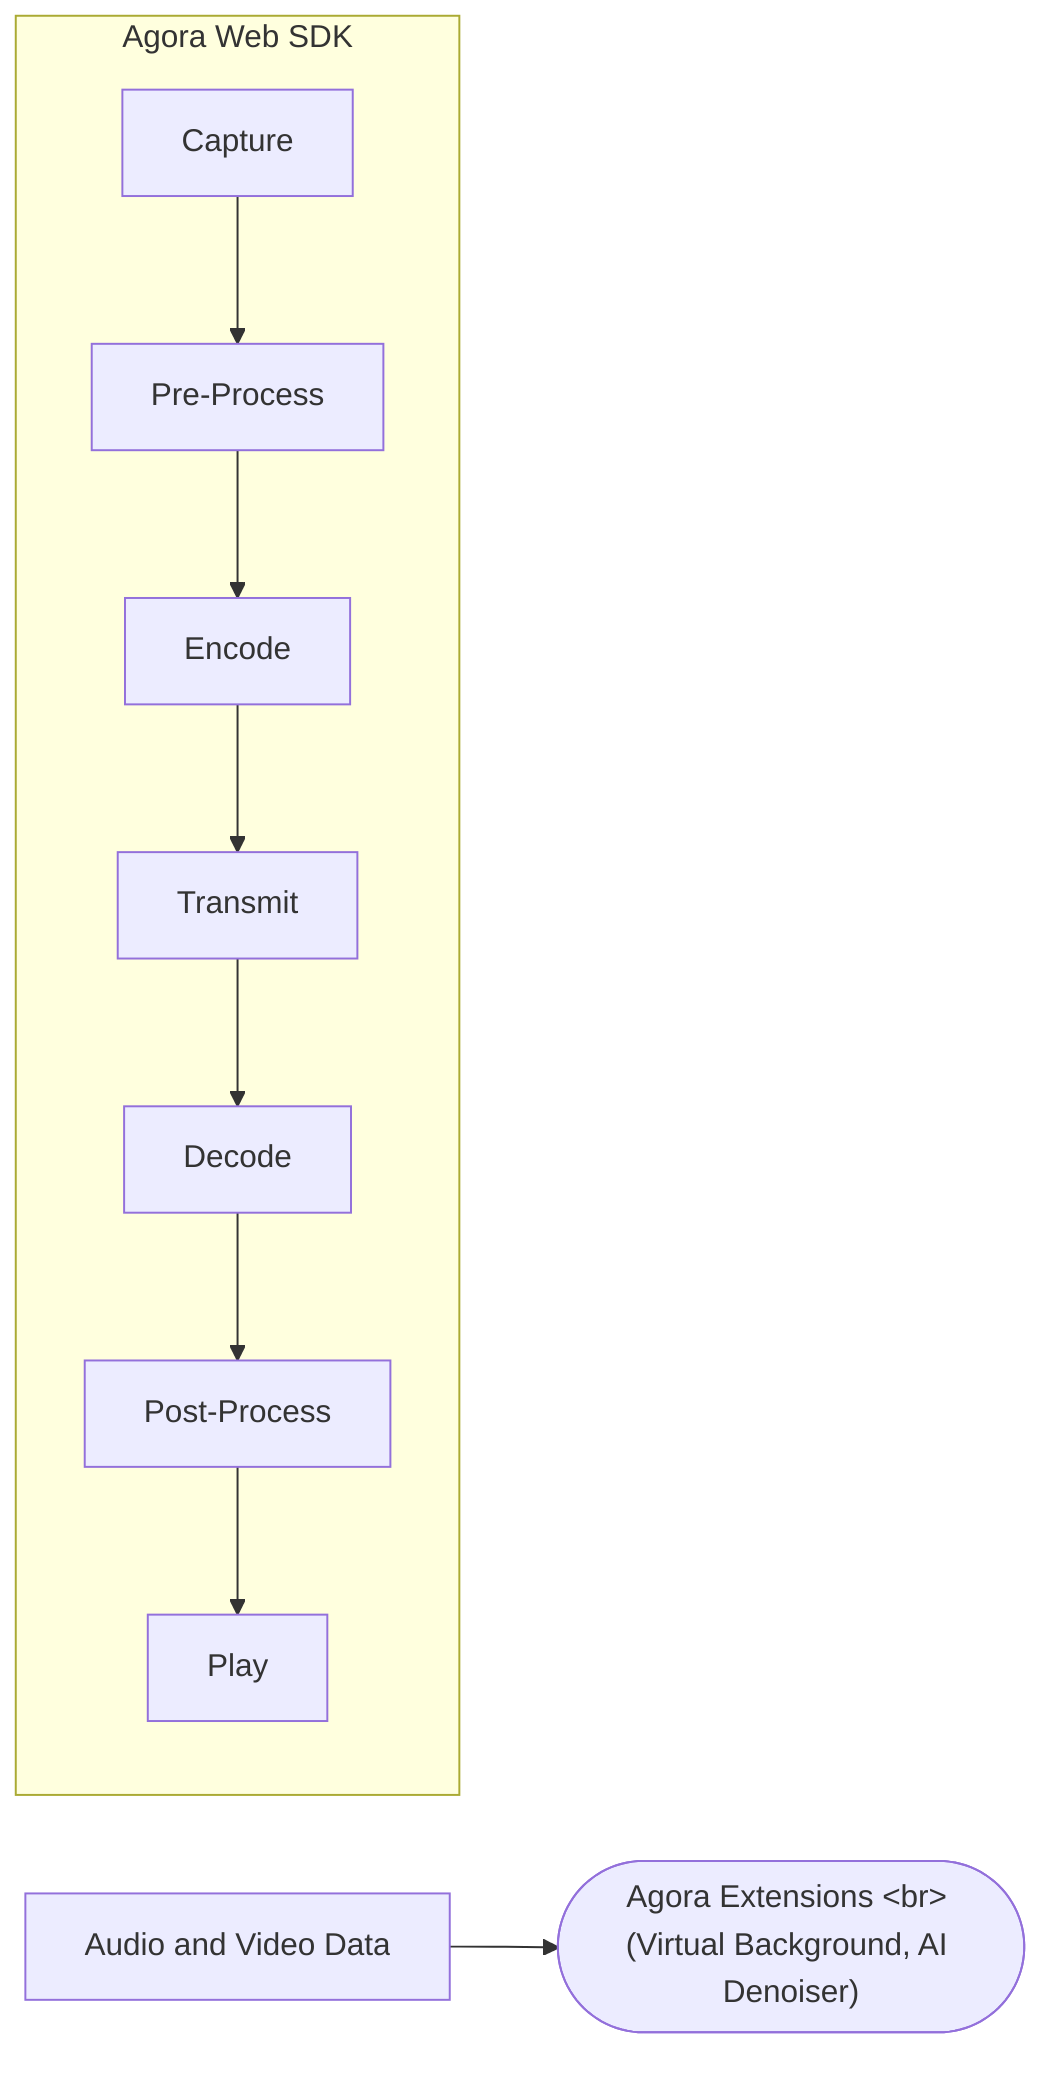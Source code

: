 flowchart LR
    subgraph Agora_Web_SDK ["Agora Web SDK"]
        Capture --> Pre-Process --> Encode --> Transmit --> Decode --> Post-Process --> Play
    end
    Extensions(["Agora Extensions &lt;br&gt; (Virtual Background, AI Denoiser)"])
    Data["Audio and Video Data"] --> Extensions